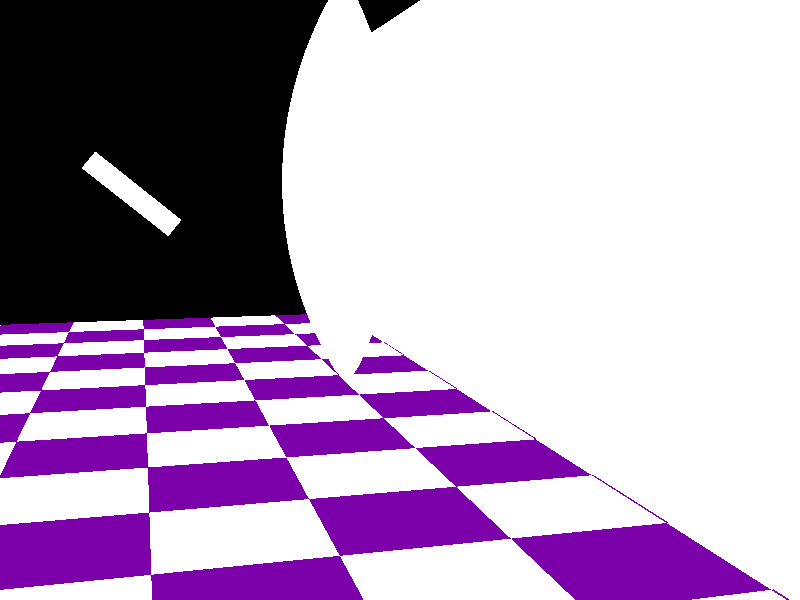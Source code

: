 // -w800 -h600 +a0.3

#version 3.7;

#include "colors.inc"
#include "glass.inc"

#default { finish { ambient 0.01 } }

global_settings {
    assumed_gamma 1
    max_trace_level 8
    photons {
      //count 7550000
      //count 50000000
      //count 500000000
      count 50000000
      max_trace_level 8
      radius , 1000.0
      //radius 10.1
      //media 100000
      //media 64, 128
      //media 64, 128
      //media 10000, 0.1
      //media 1000, 8
      //media 1000, 16
      //jitter .4
      //media 500,3
      //spacing 0.05
      //autostop 1
      //jitter 0
    }
    //subsurface {}
}

#declare xSetupOffset = -1.0;
#declare lenseToPlane = (2.0);
//#declare lenseToPlane = (8);

////lab
//#declare CamPos = < lenseToPlane-0.005, 0.33, -0.1>;
////#declare LookAtTarg = < 2, -0.75, 1.5>;
//#declare LookAtTarg = < lenseToPlane + 1, 0.0, 0.1>;

//closeup
//#declare fov = 179;
//#declare CamPos = < lenseToPlane-0.008, -0.1, 0.0>;
//#declare LookAtTarg = < lenseToPlane+1.0, -0.01, 0.0>;

////labalt
#declare fov = 45;
#declare CamPos = < -1, 0.0, -5>;
#declare LookAtTarg = < 1.75, -1.25, 5.25>;

////top down
//#declare fov = 15;
//#declare CamPos = < 0, 18, 0>;
//#declare LookAtTarg = < 0, 0, 0>;

////head on
//#declare CamPos = < -18, 0, 0>;
//#declare LookAtTarg = < 0, 0, 0>;

////sideways
//#declare CamPos = < 0, 0, -20>;
//#declare LookAtTarg = < 0, -0.1, 0>;


camera {
    location CamPos
    right x*image_width/image_height // keep propotions with any aspect ratio
    look_at LookAtTarg
    angle fov
}

/*
light_source {CamPos, color Gray25
    photons {refraction off reflection off}
    media_interaction off
}
*/

/*
light_source { CamPos, color Gray25
    photons { refraction on reflection on }
}
*/

//light_source {CamPos, color Gray25
//    photons { refraction on reflection on }
//    media_interaction off
//}

/*
light_source {<-50, 0.0, 0>, color rgb < 1.0, 0, 0>
    spotlight radius 0.25 falloff 0.35 point_at < 0, 0.0, 0>
    photons {refraction on reflection on}
}

light_source {<-50, 0.0, 0>, color rgb < 0, 1, 0>
    spotlight radius 0.25 falloff 0.35 point_at < 0, 0.0, 0>
    photons {refraction on reflection on}
}

light_source {<-50, 0.0, 0>, color rgb < 0, 0, 1>
    spotlight radius 0.25 falloff 0.35 point_at < 0, 0.0, 0>
    photons {refraction on reflection on}
}
*/

/*
light_source {<-50, 0.5, 0>, color rgb < 1.0, 0, 0>
    spotlight radius 0.5 falloff 0.51 point_at < 0, 0.5, 0>
    photons {refraction on reflection on}
}

light_source {<-50, 0.5, 0>, color rgb < 0, 1, 0>
    spotlight radius 0.5 falloff 0.51 point_at < 0, 0.5, 0>
    photons {refraction on reflection on}
}

light_source {<-50, 0.5, 0>, color rgb < 0, 0, 1>
    spotlight radius 0.5 falloff 0.51 point_at < 0, 0.5, 0>
    photons {refraction on reflection on}
}
*/

light_source {<-150, -0.75, 0>, color rgb < 1, 0, 0>
    spotlight radius 0.1 falloff 0.3 point_at < 0, -0.15, 0>
    photons {refraction on reflection on}
}

light_source {<-150, 0.0, 0.75>, color rgb < 0, 1, 0>
    spotlight radius 0.1 falloff 0.3 point_at < 0, 0.0, 0.25>

    photons {refraction on reflection on}
}

light_source {<-150, 0.75, 0>, color rgb < 0, 0, 1>
    spotlight radius 0.1 falloff 0.3 point_at < 0, 0.15, 0>
    photons {refraction on reflection on}
}

/* broken
box
 { -10,10 pigment { rgbt 1 } hollow
   interior
   { media
     { scattering { 1, 0.5 }
     }
   }
 }
*/

box {<-10,-3,-10>, < 10, -2.01, 10>
    texture {
        pigment { checker color White, color rgb < 0.2, 0, 0.4> }
        finish { brilliance 0.25 }
    }

    //photons { target refraction off reflection yes }
}

light_source {<xSetupOffset, 2.75, 0>, color rgb <0.125,0.25,0.125> //< .15, 0.15, 0.15>
    spotlight radius 10.0 falloff 20.0 point_at < xSetupOffset, -0.1, 0.1>

    photons { refraction on reflection on }
}

light_source {<xSetupOffset, -2.00, 0>, color rgb <0.01,0.01,0.25> //< .15, 0.15, 0.15>
    spotlight radius 10.0 falloff 20.0 point_at < xSetupOffset, 0.0, -0.0>

    photons { refraction on reflection on }
}

box { <0,-0.25,-0.25>, <-0.1, 0.25, 0.25>
    texture {
        pigment { color White }
        //finish { reflection {1.0} brilliance 5.0 diffuse 0.9 }
        //finish { reflection {0.5} brilliance 5.0 ambient 0 diffuse 0.9 }
        //finish { ambient 0 diffuse 0 reflection 1 }
        finish { reflection { 0.1 metallic } brilliance 1.0 emission 0.01 diffuse 0.9 }
    }

    photons { target refraction off reflection on }

    rotate z*50
    translate <xSetupOffset,0,0>
}

intersection {
  //fl=2 ior=1.5 lr=1

	sphere{
		<0,+1.7321,0>, 2
	}

	sphere{
		<0,-1.7321,0>, 2
	}

  texture {
    pigment { Col_Glass_Clear }
    //finish { ambient 0 diffuse 0 reflection 0.01 }
    finish { F_Glass6 }
  }

  interior { ior 1.5 }

  photons
  {
   reflection on
   refraction on
   collect off
  }

	rotate -x*90
	rotate -y*90
}

box { <lenseToPlane,-2,-10>, <lenseToPlane+0.1, 2, 10>

    texture {
        pigment { color White }
        finish { reflection {0.0} brilliance 0.1 ambient 0.0 diffuse 2.0 }
    }

/*
    texture { pigment{
                color White filter 0.27
                quick_color White}
              normal {bumps 0.1 scale 0.002}
              finish {diffuse 0.9
                      phong 0.5}
            }// end of texture
*/

    photons { target refraction off reflection on }
}

/*
#declare R = 1.1;
#declare A = 0.5;
#declare ishift = 0.5;
difference {
	cylinder {<ishift-0.0005, 0, 0>, < ishift+0.0005, 0, 0>, R}
	sphere {<ishift, 0, 0>, A}
	translate <0, 0.0, 0>

    texture {
        pigment { color White }
    }

    photons {
      target
      refraction off
      reflection yes
      collect off
    }
}
*/

/*
box
 { <-5, -6.5, -10.5>, <3, 6.5, 10.25>
   pigment { rgbt 1 } hollow
   interior
   { media
     { scattering { 1, 0.07 extinction 0.01 }
       samples 30
     }
   }
   photons { pass_through }
 }
*/

